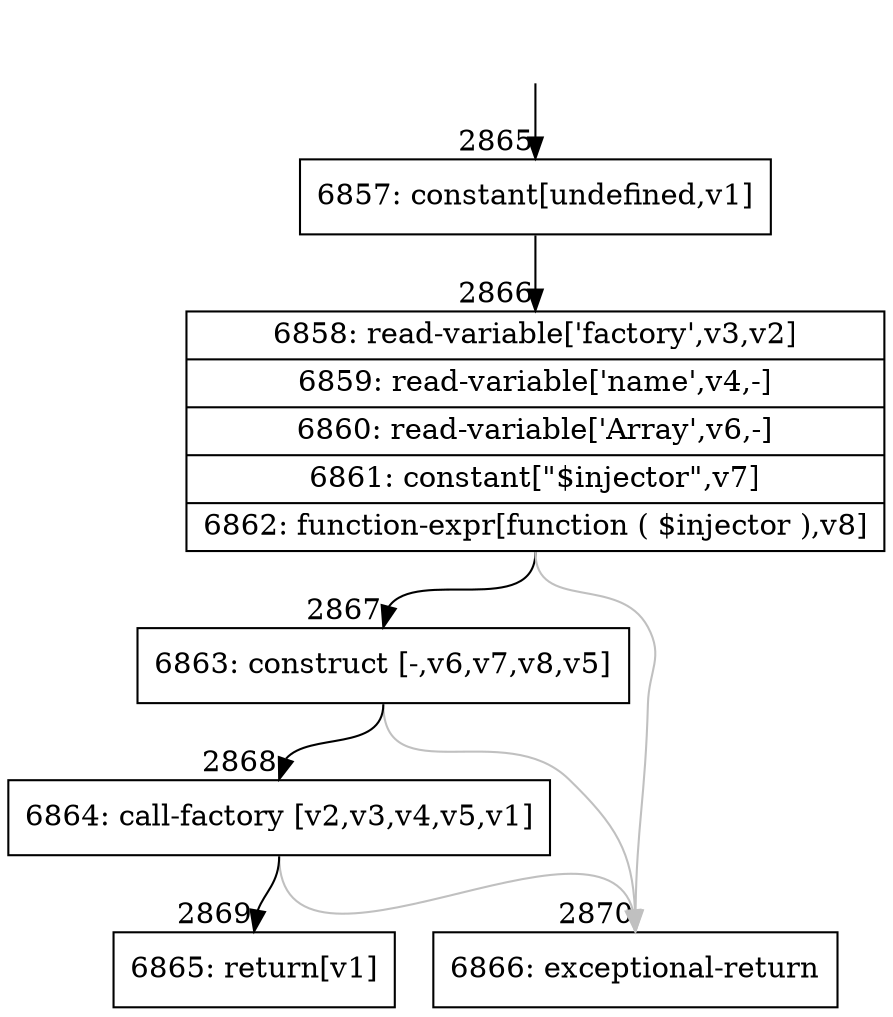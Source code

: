digraph {
rankdir="TD"
BB_entry234[shape=none,label=""];
BB_entry234 -> BB2865 [tailport=s, headport=n, headlabel="    2865"]
BB2865 [shape=record label="{6857: constant[undefined,v1]}" ] 
BB2865 -> BB2866 [tailport=s, headport=n, headlabel="      2866"]
BB2866 [shape=record label="{6858: read-variable['factory',v3,v2]|6859: read-variable['name',v4,-]|6860: read-variable['Array',v6,-]|6861: constant[\"$injector\",v7]|6862: function-expr[function ( $injector ),v8]}" ] 
BB2866 -> BB2867 [tailport=s, headport=n, headlabel="      2867"]
BB2866 -> BB2870 [tailport=s, headport=n, color=gray, headlabel="      2870"]
BB2867 [shape=record label="{6863: construct [-,v6,v7,v8,v5]}" ] 
BB2867 -> BB2868 [tailport=s, headport=n, headlabel="      2868"]
BB2867 -> BB2870 [tailport=s, headport=n, color=gray]
BB2868 [shape=record label="{6864: call-factory [v2,v3,v4,v5,v1]}" ] 
BB2868 -> BB2869 [tailport=s, headport=n, headlabel="      2869"]
BB2868 -> BB2870 [tailport=s, headport=n, color=gray]
BB2869 [shape=record label="{6865: return[v1]}" ] 
BB2870 [shape=record label="{6866: exceptional-return}" ] 
//#$~ 4321
}
